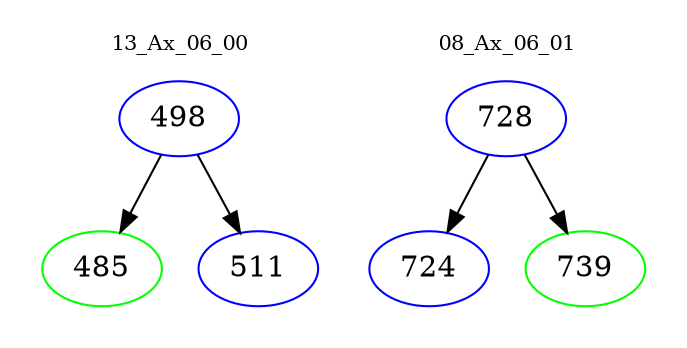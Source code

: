 digraph{
subgraph cluster_0 {
color = white
label = "13_Ax_06_00";
fontsize=10;
T0_498 [label="498", color="blue"]
T0_498 -> T0_485 [color="black"]
T0_485 [label="485", color="green"]
T0_498 -> T0_511 [color="black"]
T0_511 [label="511", color="blue"]
}
subgraph cluster_1 {
color = white
label = "08_Ax_06_01";
fontsize=10;
T1_728 [label="728", color="blue"]
T1_728 -> T1_724 [color="black"]
T1_724 [label="724", color="blue"]
T1_728 -> T1_739 [color="black"]
T1_739 [label="739", color="green"]
}
}
